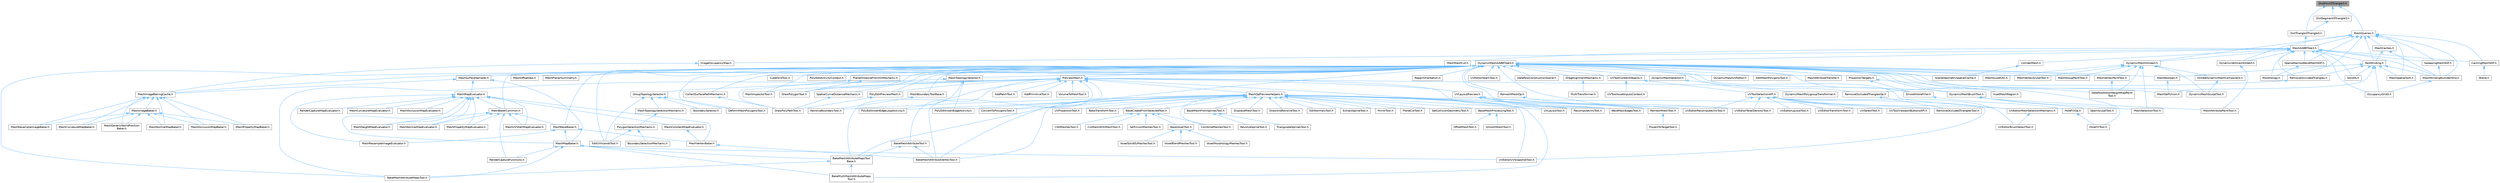 digraph "DistPoint3Triangle3.h"
{
 // INTERACTIVE_SVG=YES
 // LATEX_PDF_SIZE
  bgcolor="transparent";
  edge [fontname=Helvetica,fontsize=10,labelfontname=Helvetica,labelfontsize=10];
  node [fontname=Helvetica,fontsize=10,shape=box,height=0.2,width=0.4];
  Node1 [id="Node000001",label="DistPoint3Triangle3.h",height=0.2,width=0.4,color="gray40", fillcolor="grey60", style="filled", fontcolor="black",tooltip=" "];
  Node1 -> Node2 [id="edge1_Node000001_Node000002",dir="back",color="steelblue1",style="solid",tooltip=" "];
  Node2 [id="Node000002",label="DistSegment3Triangle3.h",height=0.2,width=0.4,color="grey40", fillcolor="white", style="filled",URL="$d0/d42/DistSegment3Triangle3_8h.html",tooltip=" "];
  Node2 -> Node3 [id="edge2_Node000002_Node000003",dir="back",color="steelblue1",style="solid",tooltip=" "];
  Node3 [id="Node000003",label="DistTriangle3Triangle3.h",height=0.2,width=0.4,color="grey40", fillcolor="white", style="filled",URL="$d3/d05/DistTriangle3Triangle3_8h.html",tooltip=" "];
  Node3 -> Node4 [id="edge3_Node000003_Node000004",dir="back",color="steelblue1",style="solid",tooltip=" "];
  Node4 [id="Node000004",label="MeshAABBTree3.h",height=0.2,width=0.4,color="grey40", fillcolor="white", style="filled",URL="$d8/d90/MeshAABBTree3_8h.html",tooltip=" "];
  Node4 -> Node5 [id="edge4_Node000004_Node000005",dir="back",color="steelblue1",style="solid",tooltip=" "];
  Node5 [id="Node000005",label="CachingMeshSDF.h",height=0.2,width=0.4,color="grey40", fillcolor="white", style="filled",URL="$d3/de9/CachingMeshSDF_8h.html",tooltip=" "];
  Node5 -> Node6 [id="edge5_Node000005_Node000006",dir="back",color="steelblue1",style="solid",tooltip=" "];
  Node6 [id="Node000006",label="Blend.h",height=0.2,width=0.4,color="grey40", fillcolor="white", style="filled",URL="$d4/d80/Blend_8h.html",tooltip=" "];
  Node4 -> Node7 [id="edge6_Node000004_Node000007",dir="back",color="steelblue1",style="solid",tooltip=" "];
  Node7 [id="Node000007",label="ColliderMesh.h",height=0.2,width=0.4,color="grey40", fillcolor="white", style="filled",URL="$d8/d3c/ColliderMesh_8h.html",tooltip=" "];
  Node7 -> Node8 [id="edge7_Node000007_Node000008",dir="back",color="steelblue1",style="solid",tooltip=" "];
  Node8 [id="Node000008",label="SceneGeometrySpatialCache.h",height=0.2,width=0.4,color="grey40", fillcolor="white", style="filled",URL="$d6/d6f/SceneGeometrySpatialCache_8h.html",tooltip=" "];
  Node4 -> Node9 [id="edge8_Node000004_Node000009",dir="back",color="steelblue1",style="solid",tooltip=" "];
  Node9 [id="Node000009",label="DynamicMeshAABBTree3.h",height=0.2,width=0.4,color="grey40", fillcolor="white", style="filled",URL="$d5/d0d/DynamicMeshAABBTree3_8h.html",tooltip=" "];
  Node9 -> Node10 [id="edge9_Node000009_Node000010",dir="back",color="steelblue1",style="solid",tooltip=" "];
  Node10 [id="Node000010",label="BakeMeshAttributeMapsTool.h",height=0.2,width=0.4,color="grey40", fillcolor="white", style="filled",URL="$d8/d14/BakeMeshAttributeMapsTool_8h.html",tooltip=" "];
  Node9 -> Node11 [id="edge10_Node000009_Node000011",dir="back",color="steelblue1",style="solid",tooltip=" "];
  Node11 [id="Node000011",label="BakeMeshAttributeVertexTool.h",height=0.2,width=0.4,color="grey40", fillcolor="white", style="filled",URL="$d6/d76/BakeMeshAttributeVertexTool_8h.html",tooltip=" "];
  Node9 -> Node12 [id="edge11_Node000009_Node000012",dir="back",color="steelblue1",style="solid",tooltip=" "];
  Node12 [id="Node000012",label="CollectSurfacePathMechanic.h",height=0.2,width=0.4,color="grey40", fillcolor="white", style="filled",URL="$d5/dd0/CollectSurfacePathMechanic_8h.html",tooltip=" "];
  Node12 -> Node13 [id="edge12_Node000012_Node000013",dir="back",color="steelblue1",style="solid",tooltip=" "];
  Node13 [id="Node000013",label="DrawPolyPathTool.h",height=0.2,width=0.4,color="grey40", fillcolor="white", style="filled",URL="$dc/d3e/DrawPolyPathTool_8h.html",tooltip=" "];
  Node9 -> Node14 [id="edge13_Node000009_Node000014",dir="back",color="steelblue1",style="solid",tooltip=" "];
  Node14 [id="Node000014",label="CubeGridTool.h",height=0.2,width=0.4,color="grey40", fillcolor="white", style="filled",URL="$d3/d38/CubeGridTool_8h.html",tooltip=" "];
  Node9 -> Node15 [id="edge14_Node000009_Node000015",dir="back",color="steelblue1",style="solid",tooltip=" "];
  Node15 [id="Node000015",label="DataflowConstructionScene.h",height=0.2,width=0.4,color="grey40", fillcolor="white", style="filled",URL="$d7/d24/DataflowConstructionScene_8h.html",tooltip=" "];
  Node9 -> Node16 [id="edge15_Node000009_Node000016",dir="back",color="steelblue1",style="solid",tooltip=" "];
  Node16 [id="Node000016",label="DataflowEditorWeightMapPaint\lTool.h",height=0.2,width=0.4,color="grey40", fillcolor="white", style="filled",URL="$db/d46/DataflowEditorWeightMapPaintTool_8h.html",tooltip=" "];
  Node9 -> Node17 [id="edge16_Node000009_Node000017",dir="back",color="steelblue1",style="solid",tooltip=" "];
  Node17 [id="Node000017",label="DeformMeshPolygonsTool.h",height=0.2,width=0.4,color="grey40", fillcolor="white", style="filled",URL="$db/d72/DeformMeshPolygonsTool_8h.html",tooltip=" "];
  Node9 -> Node18 [id="edge17_Node000009_Node000018",dir="back",color="steelblue1",style="solid",tooltip=" "];
  Node18 [id="Node000018",label="DragAlignmentMechanic.h",height=0.2,width=0.4,color="grey40", fillcolor="white", style="filled",URL="$d1/d74/DragAlignmentMechanic_8h.html",tooltip=" "];
  Node18 -> Node19 [id="edge18_Node000018_Node000019",dir="back",color="steelblue1",style="solid",tooltip=" "];
  Node19 [id="Node000019",label="MultiTransformer.h",height=0.2,width=0.4,color="grey40", fillcolor="white", style="filled",URL="$d1/d6f/MultiTransformer_8h.html",tooltip=" "];
  Node9 -> Node20 [id="edge19_Node000009_Node000020",dir="back",color="steelblue1",style="solid",tooltip=" "];
  Node20 [id="Node000020",label="DrawPolygonTool.h",height=0.2,width=0.4,color="grey40", fillcolor="white", style="filled",URL="$d0/d15/DrawPolygonTool_8h.html",tooltip=" "];
  Node9 -> Node21 [id="edge20_Node000009_Node000021",dir="back",color="steelblue1",style="solid",tooltip=" "];
  Node21 [id="Node000021",label="DynamicMeshBrushTool.h",height=0.2,width=0.4,color="grey40", fillcolor="white", style="filled",URL="$da/d04/DynamicMeshBrushTool_8h.html",tooltip=" "];
  Node21 -> Node22 [id="edge21_Node000021_Node000022",dir="back",color="steelblue1",style="solid",tooltip=" "];
  Node22 [id="Node000022",label="MeshAttributePaintTool.h",height=0.2,width=0.4,color="grey40", fillcolor="white", style="filled",URL="$d3/d29/MeshAttributePaintTool_8h.html",tooltip=" "];
  Node21 -> Node23 [id="edge22_Node000021_Node000023",dir="back",color="steelblue1",style="solid",tooltip=" "];
  Node23 [id="Node000023",label="MeshSelectionTool.h",height=0.2,width=0.4,color="grey40", fillcolor="white", style="filled",URL="$d8/d80/MeshSelectionTool_8h.html",tooltip=" "];
  Node21 -> Node24 [id="edge23_Node000021_Node000024",dir="back",color="steelblue1",style="solid",tooltip=" "];
  Node24 [id="Node000024",label="SeamSculptTool.h",height=0.2,width=0.4,color="grey40", fillcolor="white", style="filled",URL="$d1/d31/SeamSculptTool_8h.html",tooltip=" "];
  Node9 -> Node25 [id="edge24_Node000009_Node000025",dir="back",color="steelblue1",style="solid",tooltip=" "];
  Node25 [id="Node000025",label="DynamicMeshSculptTool.h",height=0.2,width=0.4,color="grey40", fillcolor="white", style="filled",URL="$d6/d16/DynamicMeshSculptTool_8h.html",tooltip=" "];
  Node9 -> Node26 [id="edge25_Node000009_Node000026",dir="back",color="steelblue1",style="solid",tooltip=" "];
  Node26 [id="Node000026",label="DynamicMeshSelector.h",height=0.2,width=0.4,color="grey40", fillcolor="white", style="filled",URL="$dc/d01/DynamicMeshSelector_8h.html",tooltip=" "];
  Node26 -> Node27 [id="edge26_Node000026_Node000027",dir="back",color="steelblue1",style="solid",tooltip=" "];
  Node27 [id="Node000027",label="DynamicMeshPolygroupTransformer.h",height=0.2,width=0.4,color="grey40", fillcolor="white", style="filled",URL="$dc/db2/DynamicMeshPolygroupTransformer_8h.html",tooltip=" "];
  Node9 -> Node28 [id="edge27_Node000009_Node000028",dir="back",color="steelblue1",style="solid",tooltip=" "];
  Node28 [id="Node000028",label="DynamicMeshUVEditor.h",height=0.2,width=0.4,color="grey40", fillcolor="white", style="filled",URL="$d9/d1e/DynamicMeshUVEditor_8h.html",tooltip=" "];
  Node9 -> Node29 [id="edge28_Node000009_Node000029",dir="back",color="steelblue1",style="solid",tooltip=" "];
  Node29 [id="Node000029",label="EditMeshPolygonsTool.h",height=0.2,width=0.4,color="grey40", fillcolor="white", style="filled",URL="$d5/d72/EditMeshPolygonsTool_8h.html",tooltip=" "];
  Node9 -> Node30 [id="edge29_Node000009_Node000030",dir="back",color="steelblue1",style="solid",tooltip=" "];
  Node30 [id="Node000030",label="EditUVIslandsTool.h",height=0.2,width=0.4,color="grey40", fillcolor="white", style="filled",URL="$d0/de4/EditUVIslandsTool_8h.html",tooltip=" "];
  Node9 -> Node31 [id="edge30_Node000009_Node000031",dir="back",color="steelblue1",style="solid",tooltip=" "];
  Node31 [id="Node000031",label="HoleFillTool.h",height=0.2,width=0.4,color="grey40", fillcolor="white", style="filled",URL="$da/d02/HoleFillTool_8h.html",tooltip=" "];
  Node9 -> Node32 [id="edge31_Node000009_Node000032",dir="back",color="steelblue1",style="solid",tooltip=" "];
  Node32 [id="Node000032",label="MeshAttributeTransfer.h",height=0.2,width=0.4,color="grey40", fillcolor="white", style="filled",URL="$dc/d1c/MeshAttributeTransfer_8h.html",tooltip=" "];
  Node9 -> Node33 [id="edge32_Node000009_Node000033",dir="back",color="steelblue1",style="solid",tooltip=" "];
  Node33 [id="Node000033",label="MeshBakerCommon.h",height=0.2,width=0.4,color="grey40", fillcolor="white", style="filled",URL="$d9/d92/MeshBakerCommon_8h.html",tooltip=" "];
  Node33 -> Node34 [id="edge33_Node000033_Node000034",dir="back",color="steelblue1",style="solid",tooltip=" "];
  Node34 [id="Node000034",label="MeshBaseBaker.h",height=0.2,width=0.4,color="grey40", fillcolor="white", style="filled",URL="$d7/ddc/MeshBaseBaker_8h.html",tooltip=" "];
  Node34 -> Node35 [id="edge34_Node000034_Node000035",dir="back",color="steelblue1",style="solid",tooltip=" "];
  Node35 [id="Node000035",label="MeshMapBaker.h",height=0.2,width=0.4,color="grey40", fillcolor="white", style="filled",URL="$d5/d05/MeshMapBaker_8h.html",tooltip=" "];
  Node35 -> Node10 [id="edge35_Node000035_Node000010",dir="back",color="steelblue1",style="solid",tooltip=" "];
  Node35 -> Node36 [id="edge36_Node000035_Node000036",dir="back",color="steelblue1",style="solid",tooltip=" "];
  Node36 [id="Node000036",label="BakeMeshAttributeMapsTool\lBase.h",height=0.2,width=0.4,color="grey40", fillcolor="white", style="filled",URL="$dc/d68/BakeMeshAttributeMapsToolBase_8h.html",tooltip=" "];
  Node36 -> Node10 [id="edge37_Node000036_Node000010",dir="back",color="steelblue1",style="solid",tooltip=" "];
  Node36 -> Node37 [id="edge38_Node000036_Node000037",dir="back",color="steelblue1",style="solid",tooltip=" "];
  Node37 [id="Node000037",label="BakeMultiMeshAttributeMaps\lTool.h",height=0.2,width=0.4,color="grey40", fillcolor="white", style="filled",URL="$d7/d65/BakeMultiMeshAttributeMapsTool_8h.html",tooltip=" "];
  Node35 -> Node37 [id="edge39_Node000035_Node000037",dir="back",color="steelblue1",style="solid",tooltip=" "];
  Node35 -> Node38 [id="edge40_Node000035_Node000038",dir="back",color="steelblue1",style="solid",tooltip=" "];
  Node38 [id="Node000038",label="RenderCaptureFunctions.h",height=0.2,width=0.4,color="grey40", fillcolor="white", style="filled",URL="$d3/dc6/RenderCaptureFunctions_8h.html",tooltip=" "];
  Node35 -> Node39 [id="edge41_Node000035_Node000039",dir="back",color="steelblue1",style="solid",tooltip=" "];
  Node39 [id="Node000039",label="UVEditorUVSnapshotTool.h",height=0.2,width=0.4,color="grey40", fillcolor="white", style="filled",URL="$d4/dd6/UVEditorUVSnapshotTool_8h.html",tooltip=" "];
  Node34 -> Node40 [id="edge42_Node000034_Node000040",dir="back",color="steelblue1",style="solid",tooltip=" "];
  Node40 [id="Node000040",label="MeshResampleImageEvaluator.h",height=0.2,width=0.4,color="grey40", fillcolor="white", style="filled",URL="$df/de3/MeshResampleImageEvaluator_8h.html",tooltip=" "];
  Node34 -> Node41 [id="edge43_Node000034_Node000041",dir="back",color="steelblue1",style="solid",tooltip=" "];
  Node41 [id="Node000041",label="MeshVertexBaker.h",height=0.2,width=0.4,color="grey40", fillcolor="white", style="filled",URL="$df/d96/MeshVertexBaker_8h.html",tooltip=" "];
  Node41 -> Node11 [id="edge44_Node000041_Node000011",dir="back",color="steelblue1",style="solid",tooltip=" "];
  Node33 -> Node42 [id="edge45_Node000033_Node000042",dir="back",color="steelblue1",style="solid",tooltip=" "];
  Node42 [id="Node000042",label="MeshHeightMapEvaluator.h",height=0.2,width=0.4,color="grey40", fillcolor="white", style="filled",URL="$df/d45/MeshHeightMapEvaluator_8h.html",tooltip=" "];
  Node33 -> Node43 [id="edge46_Node000033_Node000043",dir="back",color="steelblue1",style="solid",tooltip=" "];
  Node43 [id="Node000043",label="MeshNormalMapEvaluator.h",height=0.2,width=0.4,color="grey40", fillcolor="white", style="filled",URL="$da/d03/MeshNormalMapEvaluator_8h.html",tooltip=" "];
  Node33 -> Node44 [id="edge47_Node000033_Node000044",dir="back",color="steelblue1",style="solid",tooltip=" "];
  Node44 [id="Node000044",label="MeshPropertyMapEvaluator.h",height=0.2,width=0.4,color="grey40", fillcolor="white", style="filled",URL="$d5/d6f/MeshPropertyMapEvaluator_8h.html",tooltip=" "];
  Node33 -> Node45 [id="edge48_Node000033_Node000045",dir="back",color="steelblue1",style="solid",tooltip=" "];
  Node45 [id="Node000045",label="MeshUVShellMapEvaluator.h",height=0.2,width=0.4,color="grey40", fillcolor="white", style="filled",URL="$da/d27/MeshUVShellMapEvaluator_8h.html",tooltip=" "];
  Node33 -> Node38 [id="edge49_Node000033_Node000038",dir="back",color="steelblue1",style="solid",tooltip=" "];
  Node9 -> Node34 [id="edge50_Node000009_Node000034",dir="back",color="steelblue1",style="solid",tooltip=" "];
  Node9 -> Node46 [id="edge51_Node000009_Node000046",dir="back",color="steelblue1",style="solid",tooltip=" "];
  Node46 [id="Node000046",label="MeshBoolean.h",height=0.2,width=0.4,color="grey40", fillcolor="white", style="filled",URL="$dc/d24/MeshBoolean_8h.html",tooltip=" "];
  Node46 -> Node47 [id="edge52_Node000046_Node000047",dir="back",color="steelblue1",style="solid",tooltip=" "];
  Node47 [id="Node000047",label="MeshSelfUnion.h",height=0.2,width=0.4,color="grey40", fillcolor="white", style="filled",URL="$d0/d5f/MeshSelfUnion_8h.html",tooltip=" "];
  Node9 -> Node48 [id="edge53_Node000009_Node000048",dir="back",color="steelblue1",style="solid",tooltip=" "];
  Node48 [id="Node000048",label="MeshBoundaryToolBase.h",height=0.2,width=0.4,color="grey40", fillcolor="white", style="filled",URL="$dd/da3/MeshBoundaryToolBase_8h.html",tooltip=" "];
  Node48 -> Node49 [id="edge54_Node000048_Node000049",dir="back",color="steelblue1",style="solid",tooltip=" "];
  Node49 [id="Node000049",label="RevolveBoundaryTool.h",height=0.2,width=0.4,color="grey40", fillcolor="white", style="filled",URL="$da/dce/RevolveBoundaryTool_8h.html",tooltip=" "];
  Node9 -> Node50 [id="edge55_Node000009_Node000050",dir="back",color="steelblue1",style="solid",tooltip=" "];
  Node50 [id="Node000050",label="MeshGroupPaintTool.h",height=0.2,width=0.4,color="grey40", fillcolor="white", style="filled",URL="$dd/d04/MeshGroupPaintTool_8h.html",tooltip=" "];
  Node9 -> Node51 [id="edge56_Node000009_Node000051",dir="back",color="steelblue1",style="solid",tooltip=" "];
  Node51 [id="Node000051",label="MeshImageBakingCache.h",height=0.2,width=0.4,color="grey40", fillcolor="white", style="filled",URL="$dd/d09/MeshImageBakingCache_8h.html",tooltip=" "];
  Node51 -> Node52 [id="edge57_Node000051_Node000052",dir="back",color="steelblue1",style="solid",tooltip=" "];
  Node52 [id="Node000052",label="MeshCurvatureMapBaker.h",height=0.2,width=0.4,color="grey40", fillcolor="white", style="filled",URL="$d8/ddd/MeshCurvatureMapBaker_8h.html",tooltip=" "];
  Node51 -> Node53 [id="edge58_Node000051_Node000053",dir="back",color="steelblue1",style="solid",tooltip=" "];
  Node53 [id="Node000053",label="MeshGenericWorldPosition\lBaker.h",height=0.2,width=0.4,color="grey40", fillcolor="white", style="filled",URL="$df/d9a/MeshGenericWorldPositionBaker_8h.html",tooltip=" "];
  Node51 -> Node54 [id="edge59_Node000051_Node000054",dir="back",color="steelblue1",style="solid",tooltip=" "];
  Node54 [id="Node000054",label="MeshImageBaker.h",height=0.2,width=0.4,color="grey40", fillcolor="white", style="filled",URL="$df/d35/MeshImageBaker_8h.html",tooltip=" "];
  Node54 -> Node52 [id="edge60_Node000054_Node000052",dir="back",color="steelblue1",style="solid",tooltip=" "];
  Node54 -> Node53 [id="edge61_Node000054_Node000053",dir="back",color="steelblue1",style="solid",tooltip=" "];
  Node54 -> Node55 [id="edge62_Node000054_Node000055",dir="back",color="steelblue1",style="solid",tooltip=" "];
  Node55 [id="Node000055",label="MeshNormalMapBaker.h",height=0.2,width=0.4,color="grey40", fillcolor="white", style="filled",URL="$d5/dff/MeshNormalMapBaker_8h.html",tooltip=" "];
  Node54 -> Node56 [id="edge63_Node000054_Node000056",dir="back",color="steelblue1",style="solid",tooltip=" "];
  Node56 [id="Node000056",label="MeshOcclusionMapBaker.h",height=0.2,width=0.4,color="grey40", fillcolor="white", style="filled",URL="$dd/d77/MeshOcclusionMapBaker_8h.html",tooltip=" "];
  Node54 -> Node57 [id="edge64_Node000054_Node000057",dir="back",color="steelblue1",style="solid",tooltip=" "];
  Node57 [id="Node000057",label="MeshPropertyMapBaker.h",height=0.2,width=0.4,color="grey40", fillcolor="white", style="filled",URL="$d1/dcf/MeshPropertyMapBaker_8h.html",tooltip=" "];
  Node54 -> Node58 [id="edge65_Node000054_Node000058",dir="back",color="steelblue1",style="solid",tooltip=" "];
  Node58 [id="Node000058",label="MeshResampleImageBaker.h",height=0.2,width=0.4,color="grey40", fillcolor="white", style="filled",URL="$d4/d00/MeshResampleImageBaker_8h.html",tooltip=" "];
  Node51 -> Node55 [id="edge66_Node000051_Node000055",dir="back",color="steelblue1",style="solid",tooltip=" "];
  Node51 -> Node56 [id="edge67_Node000051_Node000056",dir="back",color="steelblue1",style="solid",tooltip=" "];
  Node51 -> Node57 [id="edge68_Node000051_Node000057",dir="back",color="steelblue1",style="solid",tooltip=" "];
  Node51 -> Node58 [id="edge69_Node000051_Node000058",dir="back",color="steelblue1",style="solid",tooltip=" "];
  Node9 -> Node59 [id="edge70_Node000009_Node000059",dir="back",color="steelblue1",style="solid",tooltip=" "];
  Node59 [id="Node000059",label="MeshInspectorTool.h",height=0.2,width=0.4,color="grey40", fillcolor="white", style="filled",URL="$de/da1/MeshInspectorTool_8h.html",tooltip=" "];
  Node9 -> Node60 [id="edge71_Node000009_Node000060",dir="back",color="steelblue1",style="solid",tooltip=" "];
  Node60 [id="Node000060",label="MeshOffsetOps.h",height=0.2,width=0.4,color="grey40", fillcolor="white", style="filled",URL="$da/d6c/MeshOffsetOps_8h.html",tooltip=" "];
  Node9 -> Node61 [id="edge72_Node000009_Node000061",dir="back",color="steelblue1",style="solid",tooltip=" "];
  Node61 [id="Node000061",label="MeshPlanarSymmetry.h",height=0.2,width=0.4,color="grey40", fillcolor="white", style="filled",URL="$d7/d1d/MeshPlanarSymmetry_8h.html",tooltip=" "];
  Node9 -> Node62 [id="edge73_Node000009_Node000062",dir="back",color="steelblue1",style="solid",tooltip=" "];
  Node62 [id="Node000062",label="MeshSculptUtil.h",height=0.2,width=0.4,color="grey40", fillcolor="white", style="filled",URL="$dc/de1/MeshSculptUtil_8h.html",tooltip=" "];
  Node9 -> Node47 [id="edge74_Node000009_Node000047",dir="back",color="steelblue1",style="solid",tooltip=" "];
  Node9 -> Node63 [id="edge75_Node000009_Node000063",dir="back",color="steelblue1",style="solid",tooltip=" "];
  Node63 [id="Node000063",label="MeshSurfaceSampler.h",height=0.2,width=0.4,color="grey40", fillcolor="white", style="filled",URL="$de/d0c/MeshSurfaceSampler_8h.html",tooltip=" "];
  Node63 -> Node51 [id="edge76_Node000063_Node000051",dir="back",color="steelblue1",style="solid",tooltip=" "];
  Node63 -> Node35 [id="edge77_Node000063_Node000035",dir="back",color="steelblue1",style="solid",tooltip=" "];
  Node63 -> Node64 [id="edge78_Node000063_Node000064",dir="back",color="steelblue1",style="solid",tooltip=" "];
  Node64 [id="Node000064",label="MeshMapEvaluator.h",height=0.2,width=0.4,color="grey40", fillcolor="white", style="filled",URL="$d1/d1f/MeshMapEvaluator_8h.html",tooltip=" "];
  Node64 -> Node33 [id="edge79_Node000064_Node000033",dir="back",color="steelblue1",style="solid",tooltip=" "];
  Node64 -> Node65 [id="edge80_Node000064_Node000065",dir="back",color="steelblue1",style="solid",tooltip=" "];
  Node65 [id="Node000065",label="MeshConstantMapEvaluator.h",height=0.2,width=0.4,color="grey40", fillcolor="white", style="filled",URL="$dd/dfb/MeshConstantMapEvaluator_8h.html",tooltip=" "];
  Node65 -> Node41 [id="edge81_Node000065_Node000041",dir="back",color="steelblue1",style="solid",tooltip=" "];
  Node64 -> Node66 [id="edge82_Node000064_Node000066",dir="back",color="steelblue1",style="solid",tooltip=" "];
  Node66 [id="Node000066",label="MeshCurvatureMapEvaluator.h",height=0.2,width=0.4,color="grey40", fillcolor="white", style="filled",URL="$d6/dc0/MeshCurvatureMapEvaluator_8h.html",tooltip=" "];
  Node64 -> Node42 [id="edge83_Node000064_Node000042",dir="back",color="steelblue1",style="solid",tooltip=" "];
  Node64 -> Node35 [id="edge84_Node000064_Node000035",dir="back",color="steelblue1",style="solid",tooltip=" "];
  Node64 -> Node43 [id="edge85_Node000064_Node000043",dir="back",color="steelblue1",style="solid",tooltip=" "];
  Node64 -> Node67 [id="edge86_Node000064_Node000067",dir="back",color="steelblue1",style="solid",tooltip=" "];
  Node67 [id="Node000067",label="MeshOcclusionMapEvaluator.h",height=0.2,width=0.4,color="grey40", fillcolor="white", style="filled",URL="$d5/dc2/MeshOcclusionMapEvaluator_8h.html",tooltip=" "];
  Node64 -> Node44 [id="edge87_Node000064_Node000044",dir="back",color="steelblue1",style="solid",tooltip=" "];
  Node64 -> Node40 [id="edge88_Node000064_Node000040",dir="back",color="steelblue1",style="solid",tooltip=" "];
  Node64 -> Node45 [id="edge89_Node000064_Node000045",dir="back",color="steelblue1",style="solid",tooltip=" "];
  Node64 -> Node41 [id="edge90_Node000064_Node000041",dir="back",color="steelblue1",style="solid",tooltip=" "];
  Node64 -> Node68 [id="edge91_Node000064_Node000068",dir="back",color="steelblue1",style="solid",tooltip=" "];
  Node68 [id="Node000068",label="RenderCaptureMapEvaluator.h",height=0.2,width=0.4,color="grey40", fillcolor="white", style="filled",URL="$d0/d5c/RenderCaptureMapEvaluator_8h.html",tooltip=" "];
  Node9 -> Node69 [id="edge92_Node000009_Node000069",dir="back",color="steelblue1",style="solid",tooltip=" "];
  Node69 [id="Node000069",label="MeshTopologySelector.h",height=0.2,width=0.4,color="grey40", fillcolor="white", style="filled",URL="$d1/db0/MeshTopologySelector_8h.html",tooltip=" "];
  Node69 -> Node70 [id="edge93_Node000069_Node000070",dir="back",color="steelblue1",style="solid",tooltip=" "];
  Node70 [id="Node000070",label="GroupTopologySelector.h",height=0.2,width=0.4,color="grey40", fillcolor="white", style="filled",URL="$dc/dfe/GroupTopologySelector_8h.html",tooltip=" "];
  Node70 -> Node71 [id="edge94_Node000070_Node000071",dir="back",color="steelblue1",style="solid",tooltip=" "];
  Node71 [id="Node000071",label="BoundarySelector.h",height=0.2,width=0.4,color="grey40", fillcolor="white", style="filled",URL="$db/dc2/BoundarySelector_8h.html",tooltip=" "];
  Node70 -> Node17 [id="edge95_Node000070_Node000017",dir="back",color="steelblue1",style="solid",tooltip=" "];
  Node70 -> Node30 [id="edge96_Node000070_Node000030",dir="back",color="steelblue1",style="solid",tooltip=" "];
  Node70 -> Node72 [id="edge97_Node000070_Node000072",dir="back",color="steelblue1",style="solid",tooltip=" "];
  Node72 [id="Node000072",label="MeshTopologySelectionMechanic.h",height=0.2,width=0.4,color="grey40", fillcolor="white", style="filled",URL="$d5/d15/MeshTopologySelectionMechanic_8h.html",tooltip=" "];
  Node72 -> Node73 [id="edge98_Node000072_Node000073",dir="back",color="steelblue1",style="solid",tooltip=" "];
  Node73 [id="Node000073",label="PolygonSelectionMechanic.h",height=0.2,width=0.4,color="grey40", fillcolor="white", style="filled",URL="$da/dff/PolygonSelectionMechanic_8h.html",tooltip=" "];
  Node73 -> Node74 [id="edge99_Node000073_Node000074",dir="back",color="steelblue1",style="solid",tooltip=" "];
  Node74 [id="Node000074",label="BoundarySelectionMechanic.h",height=0.2,width=0.4,color="grey40", fillcolor="white", style="filled",URL="$d8/dd6/BoundarySelectionMechanic_8h.html",tooltip=" "];
  Node73 -> Node30 [id="edge100_Node000073_Node000030",dir="back",color="steelblue1",style="solid",tooltip=" "];
  Node69 -> Node75 [id="edge101_Node000069_Node000075",dir="back",color="steelblue1",style="solid",tooltip=" "];
  Node75 [id="Node000075",label="PolyEditInsertEdgeActivity.h",height=0.2,width=0.4,color="grey40", fillcolor="white", style="filled",URL="$d1/d26/PolyEditInsertEdgeActivity_8h.html",tooltip=" "];
  Node69 -> Node76 [id="edge102_Node000069_Node000076",dir="back",color="steelblue1",style="solid",tooltip=" "];
  Node76 [id="Node000076",label="PolyEditInsertEdgeLoopActivity.h",height=0.2,width=0.4,color="grey40", fillcolor="white", style="filled",URL="$d5/d37/PolyEditInsertEdgeLoopActivity_8h.html",tooltip=" "];
  Node9 -> Node77 [id="edge103_Node000009_Node000077",dir="back",color="steelblue1",style="solid",tooltip=" "];
  Node77 [id="Node000077",label="MeshVertexPaintTool.h",height=0.2,width=0.4,color="grey40", fillcolor="white", style="filled",URL="$db/d74/MeshVertexPaintTool_8h.html",tooltip=" "];
  Node77 -> Node16 [id="edge104_Node000077_Node000016",dir="back",color="steelblue1",style="solid",tooltip=" "];
  Node9 -> Node78 [id="edge105_Node000009_Node000078",dir="back",color="steelblue1",style="solid",tooltip=" "];
  Node78 [id="Node000078",label="MeshVertexSculptTool.h",height=0.2,width=0.4,color="grey40", fillcolor="white", style="filled",URL="$dc/da6/MeshVertexSculptTool_8h.html",tooltip=" "];
  Node9 -> Node79 [id="edge106_Node000009_Node000079",dir="back",color="steelblue1",style="solid",tooltip=" "];
  Node79 [id="Node000079",label="PlaneDistanceFromHitMechanic.h",height=0.2,width=0.4,color="grey40", fillcolor="white", style="filled",URL="$dc/dea/PlaneDistanceFromHitMechanic_8h.html",tooltip=" "];
  Node79 -> Node13 [id="edge107_Node000079_Node000013",dir="back",color="steelblue1",style="solid",tooltip=" "];
  Node79 -> Node20 [id="edge108_Node000079_Node000020",dir="back",color="steelblue1",style="solid",tooltip=" "];
  Node9 -> Node80 [id="edge109_Node000009_Node000080",dir="back",color="steelblue1",style="solid",tooltip=" "];
  Node80 [id="Node000080",label="PolyEditActivityContext.h",height=0.2,width=0.4,color="grey40", fillcolor="white", style="filled",URL="$d8/d66/PolyEditActivityContext_8h.html",tooltip=" "];
  Node9 -> Node81 [id="edge110_Node000009_Node000081",dir="back",color="steelblue1",style="solid",tooltip=" "];
  Node81 [id="Node000081",label="PolyEditPreviewMesh.h",height=0.2,width=0.4,color="grey40", fillcolor="white", style="filled",URL="$d2/de8/PolyEditPreviewMesh_8h.html",tooltip=" "];
  Node81 -> Node13 [id="edge111_Node000081_Node000013",dir="back",color="steelblue1",style="solid",tooltip=" "];
  Node9 -> Node82 [id="edge112_Node000009_Node000082",dir="back",color="steelblue1",style="solid",tooltip=" "];
  Node82 [id="Node000082",label="PreviewMesh.h",height=0.2,width=0.4,color="grey40", fillcolor="white", style="filled",URL="$d6/d30/PreviewMesh_8h.html",tooltip=" "];
  Node82 -> Node83 [id="edge113_Node000082_Node000083",dir="back",color="steelblue1",style="solid",tooltip=" "];
  Node83 [id="Node000083",label="AddPatchTool.h",height=0.2,width=0.4,color="grey40", fillcolor="white", style="filled",URL="$d5/deb/AddPatchTool_8h.html",tooltip=" "];
  Node82 -> Node84 [id="edge114_Node000082_Node000084",dir="back",color="steelblue1",style="solid",tooltip=" "];
  Node84 [id="Node000084",label="AddPrimitiveTool.h",height=0.2,width=0.4,color="grey40", fillcolor="white", style="filled",URL="$d5/dbf/AddPrimitiveTool_8h.html",tooltip=" "];
  Node82 -> Node10 [id="edge115_Node000082_Node000010",dir="back",color="steelblue1",style="solid",tooltip=" "];
  Node82 -> Node36 [id="edge116_Node000082_Node000036",dir="back",color="steelblue1",style="solid",tooltip=" "];
  Node82 -> Node85 [id="edge117_Node000082_Node000085",dir="back",color="steelblue1",style="solid",tooltip=" "];
  Node85 [id="Node000085",label="BakeMeshAttributeTool.h",height=0.2,width=0.4,color="grey40", fillcolor="white", style="filled",URL="$d0/d82/BakeMeshAttributeTool_8h.html",tooltip=" "];
  Node85 -> Node36 [id="edge118_Node000085_Node000036",dir="back",color="steelblue1",style="solid",tooltip=" "];
  Node85 -> Node11 [id="edge119_Node000085_Node000011",dir="back",color="steelblue1",style="solid",tooltip=" "];
  Node82 -> Node11 [id="edge120_Node000082_Node000011",dir="back",color="steelblue1",style="solid",tooltip=" "];
  Node82 -> Node37 [id="edge121_Node000082_Node000037",dir="back",color="steelblue1",style="solid",tooltip=" "];
  Node82 -> Node86 [id="edge122_Node000082_Node000086",dir="back",color="steelblue1",style="solid",tooltip=" "];
  Node86 [id="Node000086",label="ConvertToPolygonsTool.h",height=0.2,width=0.4,color="grey40", fillcolor="white", style="filled",URL="$d7/d5a/ConvertToPolygonsTool_8h.html",tooltip=" "];
  Node82 -> Node20 [id="edge123_Node000082_Node000020",dir="back",color="steelblue1",style="solid",tooltip=" "];
  Node82 -> Node21 [id="edge124_Node000082_Node000021",dir="back",color="steelblue1",style="solid",tooltip=" "];
  Node82 -> Node59 [id="edge125_Node000082_Node000059",dir="back",color="steelblue1",style="solid",tooltip=" "];
  Node82 -> Node87 [id="edge126_Node000082_Node000087",dir="back",color="steelblue1",style="solid",tooltip=" "];
  Node87 [id="Node000087",label="MeshOpPreviewHelpers.h",height=0.2,width=0.4,color="grey40", fillcolor="white", style="filled",URL="$de/d33/MeshOpPreviewHelpers_8h.html",tooltip=" "];
  Node87 -> Node36 [id="edge127_Node000087_Node000036",dir="back",color="steelblue1",style="solid",tooltip=" "];
  Node87 -> Node11 [id="edge128_Node000087_Node000011",dir="back",color="steelblue1",style="solid",tooltip=" "];
  Node87 -> Node88 [id="edge129_Node000087_Node000088",dir="back",color="steelblue1",style="solid",tooltip=" "];
  Node88 [id="Node000088",label="BakeTransformTool.h",height=0.2,width=0.4,color="grey40", fillcolor="white", style="filled",URL="$dc/d39/BakeTransformTool_8h.html",tooltip=" "];
  Node87 -> Node89 [id="edge130_Node000087_Node000089",dir="back",color="steelblue1",style="solid",tooltip=" "];
  Node89 [id="Node000089",label="BaseCreateFromSelectedTool.h",height=0.2,width=0.4,color="grey40", fillcolor="white", style="filled",URL="$de/dc7/BaseCreateFromSelectedTool_8h.html",tooltip=" "];
  Node89 -> Node90 [id="edge131_Node000089_Node000090",dir="back",color="steelblue1",style="solid",tooltip=" "];
  Node90 [id="Node000090",label="BaseVoxelTool.h",height=0.2,width=0.4,color="grey40", fillcolor="white", style="filled",URL="$db/d63/BaseVoxelTool_8h.html",tooltip=" "];
  Node90 -> Node91 [id="edge132_Node000090_Node000091",dir="back",color="steelblue1",style="solid",tooltip=" "];
  Node91 [id="Node000091",label="VoxelBlendMeshesTool.h",height=0.2,width=0.4,color="grey40", fillcolor="white", style="filled",URL="$da/d0e/VoxelBlendMeshesTool_8h.html",tooltip=" "];
  Node90 -> Node92 [id="edge133_Node000090_Node000092",dir="back",color="steelblue1",style="solid",tooltip=" "];
  Node92 [id="Node000092",label="VoxelMorphologyMeshesTool.h",height=0.2,width=0.4,color="grey40", fillcolor="white", style="filled",URL="$dc/d30/VoxelMorphologyMeshesTool_8h.html",tooltip=" "];
  Node90 -> Node93 [id="edge134_Node000090_Node000093",dir="back",color="steelblue1",style="solid",tooltip=" "];
  Node93 [id="Node000093",label="VoxelSolidifyMeshesTool.h",height=0.2,width=0.4,color="grey40", fillcolor="white", style="filled",URL="$de/da2/VoxelSolidifyMeshesTool_8h.html",tooltip=" "];
  Node89 -> Node94 [id="edge135_Node000089_Node000094",dir="back",color="steelblue1",style="solid",tooltip=" "];
  Node94 [id="Node000094",label="CSGMeshesTool.h",height=0.2,width=0.4,color="grey40", fillcolor="white", style="filled",URL="$db/dd1/CSGMeshesTool_8h.html",tooltip=" "];
  Node89 -> Node95 [id="edge136_Node000089_Node000095",dir="back",color="steelblue1",style="solid",tooltip=" "];
  Node95 [id="Node000095",label="CombineMeshesTool.h",height=0.2,width=0.4,color="grey40", fillcolor="white", style="filled",URL="$dd/da3/CombineMeshesTool_8h.html",tooltip=" "];
  Node89 -> Node96 [id="edge137_Node000089_Node000096",dir="back",color="steelblue1",style="solid",tooltip=" "];
  Node96 [id="Node000096",label="CutMeshWithMeshTool.h",height=0.2,width=0.4,color="grey40", fillcolor="white", style="filled",URL="$d2/d2c/CutMeshWithMeshTool_8h.html",tooltip=" "];
  Node89 -> Node97 [id="edge138_Node000089_Node000097",dir="back",color="steelblue1",style="solid",tooltip=" "];
  Node97 [id="Node000097",label="SelfUnionMeshesTool.h",height=0.2,width=0.4,color="grey40", fillcolor="white", style="filled",URL="$dc/dad/SelfUnionMeshesTool_8h.html",tooltip=" "];
  Node87 -> Node98 [id="edge139_Node000087_Node000098",dir="back",color="steelblue1",style="solid",tooltip=" "];
  Node98 [id="Node000098",label="BaseMeshFromSplinesTool.h",height=0.2,width=0.4,color="grey40", fillcolor="white", style="filled",URL="$da/d31/BaseMeshFromSplinesTool_8h.html",tooltip=" "];
  Node98 -> Node99 [id="edge140_Node000098_Node000099",dir="back",color="steelblue1",style="solid",tooltip=" "];
  Node99 [id="Node000099",label="RevolveSplineTool.h",height=0.2,width=0.4,color="grey40", fillcolor="white", style="filled",URL="$d3/d36/RevolveSplineTool_8h.html",tooltip=" "];
  Node98 -> Node100 [id="edge141_Node000098_Node000100",dir="back",color="steelblue1",style="solid",tooltip=" "];
  Node100 [id="Node000100",label="TriangulateSplinesTool.h",height=0.2,width=0.4,color="grey40", fillcolor="white", style="filled",URL="$d9/de6/TriangulateSplinesTool_8h.html",tooltip=" "];
  Node87 -> Node101 [id="edge142_Node000087_Node000101",dir="back",color="steelblue1",style="solid",tooltip=" "];
  Node101 [id="Node000101",label="BaseMeshProcessingTool.h",height=0.2,width=0.4,color="grey40", fillcolor="white", style="filled",URL="$d4/d77/BaseMeshProcessingTool_8h.html",tooltip=" "];
  Node101 -> Node102 [id="edge143_Node000101_Node000102",dir="back",color="steelblue1",style="solid",tooltip=" "];
  Node102 [id="Node000102",label="OffsetMeshTool.h",height=0.2,width=0.4,color="grey40", fillcolor="white", style="filled",URL="$da/d01/OffsetMeshTool_8h.html",tooltip=" "];
  Node101 -> Node103 [id="edge144_Node000101_Node000103",dir="back",color="steelblue1",style="solid",tooltip=" "];
  Node103 [id="Node000103",label="SmoothMeshTool.h",height=0.2,width=0.4,color="grey40", fillcolor="white", style="filled",URL="$da/da9/SmoothMeshTool_8h.html",tooltip=" "];
  Node87 -> Node95 [id="edge145_Node000087_Node000095",dir="back",color="steelblue1",style="solid",tooltip=" "];
  Node87 -> Node86 [id="edge146_Node000087_Node000086",dir="back",color="steelblue1",style="solid",tooltip=" "];
  Node87 -> Node104 [id="edge147_Node000087_Node000104",dir="back",color="steelblue1",style="solid",tooltip=" "];
  Node104 [id="Node000104",label="DisplaceMeshTool.h",height=0.2,width=0.4,color="grey40", fillcolor="white", style="filled",URL="$da/d28/DisplaceMeshTool_8h.html",tooltip=" "];
  Node87 -> Node105 [id="edge148_Node000087_Node000105",dir="back",color="steelblue1",style="solid",tooltip=" "];
  Node105 [id="Node000105",label="DrawAndRevolveTool.h",height=0.2,width=0.4,color="grey40", fillcolor="white", style="filled",URL="$d8/d06/DrawAndRevolveTool_8h.html",tooltip=" "];
  Node87 -> Node106 [id="edge149_Node000087_Node000106",dir="back",color="steelblue1",style="solid",tooltip=" "];
  Node106 [id="Node000106",label="EditNormalsTool.h",height=0.2,width=0.4,color="grey40", fillcolor="white", style="filled",URL="$de/d53/EditNormalsTool_8h.html",tooltip=" "];
  Node87 -> Node107 [id="edge150_Node000087_Node000107",dir="back",color="steelblue1",style="solid",tooltip=" "];
  Node107 [id="Node000107",label="ExtractSplineTool.h",height=0.2,width=0.4,color="grey40", fillcolor="white", style="filled",URL="$d3/d4d/ExtractSplineTool_8h.html",tooltip=" "];
  Node87 -> Node108 [id="edge151_Node000087_Node000108",dir="back",color="steelblue1",style="solid",tooltip=" "];
  Node108 [id="Node000108",label="MirrorTool.h",height=0.2,width=0.4,color="grey40", fillcolor="white", style="filled",URL="$d3/dc9/MirrorTool_8h.html",tooltip=" "];
  Node87 -> Node109 [id="edge152_Node000087_Node000109",dir="back",color="steelblue1",style="solid",tooltip=" "];
  Node109 [id="Node000109",label="PlaneCutTool.h",height=0.2,width=0.4,color="grey40", fillcolor="white", style="filled",URL="$dd/def/PlaneCutTool_8h.html",tooltip=" "];
  Node87 -> Node75 [id="edge153_Node000087_Node000075",dir="back",color="steelblue1",style="solid",tooltip=" "];
  Node87 -> Node76 [id="edge154_Node000087_Node000076",dir="back",color="steelblue1",style="solid",tooltip=" "];
  Node87 -> Node110 [id="edge155_Node000087_Node000110",dir="back",color="steelblue1",style="solid",tooltip=" "];
  Node110 [id="Node000110",label="RecomputeUVsTool.h",height=0.2,width=0.4,color="grey40", fillcolor="white", style="filled",URL="$d0/d92/RecomputeUVsTool_8h.html",tooltip=" "];
  Node87 -> Node111 [id="edge156_Node000087_Node000111",dir="back",color="steelblue1",style="solid",tooltip=" "];
  Node111 [id="Node000111",label="RemeshMeshTool.h",height=0.2,width=0.4,color="grey40", fillcolor="white", style="filled",URL="$dc/dd6/RemeshMeshTool_8h.html",tooltip=" "];
  Node111 -> Node112 [id="edge157_Node000111_Node000112",dir="back",color="steelblue1",style="solid",tooltip=" "];
  Node112 [id="Node000112",label="ProjectToTargetTool.h",height=0.2,width=0.4,color="grey40", fillcolor="white", style="filled",URL="$d3/daa/ProjectToTargetTool_8h.html",tooltip=" "];
  Node87 -> Node113 [id="edge158_Node000087_Node000113",dir="back",color="steelblue1",style="solid",tooltip=" "];
  Node113 [id="Node000113",label="RemoveOccludedTrianglesTool.h",height=0.2,width=0.4,color="grey40", fillcolor="white", style="filled",URL="$d9/da1/RemoveOccludedTrianglesTool_8h.html",tooltip=" "];
  Node87 -> Node49 [id="edge159_Node000087_Node000049",dir="back",color="steelblue1",style="solid",tooltip=" "];
  Node87 -> Node114 [id="edge160_Node000087_Node000114",dir="back",color="steelblue1",style="solid",tooltip=" "];
  Node114 [id="Node000114",label="SetCollisionGeometryTool.h",height=0.2,width=0.4,color="grey40", fillcolor="white", style="filled",URL="$d0/de6/SetCollisionGeometryTool_8h.html",tooltip=" "];
  Node87 -> Node39 [id="edge161_Node000087_Node000039",dir="back",color="steelblue1",style="solid",tooltip=" "];
  Node87 -> Node115 [id="edge162_Node000087_Node000115",dir="back",color="steelblue1",style="solid",tooltip=" "];
  Node115 [id="Node000115",label="UVLayoutTool.h",height=0.2,width=0.4,color="grey40", fillcolor="white", style="filled",URL="$d6/d89/UVLayoutTool_8h.html",tooltip=" "];
  Node87 -> Node116 [id="edge163_Node000087_Node000116",dir="back",color="steelblue1",style="solid",tooltip=" "];
  Node116 [id="Node000116",label="UVProjectionTool.h",height=0.2,width=0.4,color="grey40", fillcolor="white", style="filled",URL="$d5/d4f/UVProjectionTool_8h.html",tooltip=" "];
  Node87 -> Node117 [id="edge164_Node000087_Node000117",dir="back",color="steelblue1",style="solid",tooltip=" "];
  Node117 [id="Node000117",label="WeldMeshEdgesTool.h",height=0.2,width=0.4,color="grey40", fillcolor="white", style="filled",URL="$d5/d6e/WeldMeshEdgesTool_8h.html",tooltip=" "];
  Node82 -> Node81 [id="edge165_Node000082_Node000081",dir="back",color="steelblue1",style="solid",tooltip=" "];
  Node82 -> Node118 [id="edge166_Node000082_Node000118",dir="back",color="steelblue1",style="solid",tooltip=" "];
  Node118 [id="Node000118",label="UVLayoutPreview.h",height=0.2,width=0.4,color="grey40", fillcolor="white", style="filled",URL="$dd/d16/UVLayoutPreview_8h.html",tooltip=" "];
  Node118 -> Node110 [id="edge167_Node000118_Node000110",dir="back",color="steelblue1",style="solid",tooltip=" "];
  Node118 -> Node119 [id="edge168_Node000118_Node000119",dir="back",color="steelblue1",style="solid",tooltip=" "];
  Node119 [id="Node000119",label="UVEditorRecomputeUVsTool.h",height=0.2,width=0.4,color="grey40", fillcolor="white", style="filled",URL="$d2/db8/UVEditorRecomputeUVsTool_8h.html",tooltip=" "];
  Node118 -> Node120 [id="edge169_Node000118_Node000120",dir="back",color="steelblue1",style="solid",tooltip=" "];
  Node120 [id="Node000120",label="UVEditorTexelDensityTool.h",height=0.2,width=0.4,color="grey40", fillcolor="white", style="filled",URL="$d0/d8b/UVEditorTexelDensityTool_8h.html",tooltip=" "];
  Node118 -> Node115 [id="edge170_Node000118_Node000115",dir="back",color="steelblue1",style="solid",tooltip=" "];
  Node82 -> Node121 [id="edge171_Node000082_Node000121",dir="back",color="steelblue1",style="solid",tooltip=" "];
  Node121 [id="Node000121",label="VolumeToMeshTool.h",height=0.2,width=0.4,color="grey40", fillcolor="white", style="filled",URL="$de/d64/VolumeToMeshTool_8h.html",tooltip=" "];
  Node82 -> Node117 [id="edge172_Node000082_Node000117",dir="back",color="steelblue1",style="solid",tooltip=" "];
  Node9 -> Node122 [id="edge173_Node000009_Node000122",dir="back",color="steelblue1",style="solid",tooltip=" "];
  Node122 [id="Node000122",label="ProjectionTargets.h",height=0.2,width=0.4,color="grey40", fillcolor="white", style="filled",URL="$d5/de2/ProjectionTargets_8h.html",tooltip=" "];
  Node122 -> Node123 [id="edge174_Node000122_Node000123",dir="back",color="steelblue1",style="solid",tooltip=" "];
  Node123 [id="Node000123",label="InsetMeshRegion.h",height=0.2,width=0.4,color="grey40", fillcolor="white", style="filled",URL="$d2/d25/InsetMeshRegion_8h.html",tooltip=" "];
  Node122 -> Node124 [id="edge175_Node000122_Node000124",dir="back",color="steelblue1",style="solid",tooltip=" "];
  Node124 [id="Node000124",label="SmoothHoleFiller.h",height=0.2,width=0.4,color="grey40", fillcolor="white", style="filled",URL="$de/dd9/SmoothHoleFiller_8h.html",tooltip=" "];
  Node124 -> Node125 [id="edge176_Node000124_Node000125",dir="back",color="steelblue1",style="solid",tooltip=" "];
  Node125 [id="Node000125",label="HoleFillOp.h",height=0.2,width=0.4,color="grey40", fillcolor="white", style="filled",URL="$da/d47/HoleFillOp_8h.html",tooltip=" "];
  Node125 -> Node31 [id="edge177_Node000125_Node000031",dir="back",color="steelblue1",style="solid",tooltip=" "];
  Node9 -> Node126 [id="edge178_Node000009_Node000126",dir="back",color="steelblue1",style="solid",tooltip=" "];
  Node126 [id="Node000126",label="RemeshMeshOp.h",height=0.2,width=0.4,color="grey40", fillcolor="white", style="filled",URL="$d5/d2c/RemeshMeshOp_8h.html",tooltip=" "];
  Node126 -> Node111 [id="edge179_Node000126_Node000111",dir="back",color="steelblue1",style="solid",tooltip=" "];
  Node9 -> Node127 [id="edge180_Node000009_Node000127",dir="back",color="steelblue1",style="solid",tooltip=" "];
  Node127 [id="Node000127",label="RemoveOccludedTrianglesOp.h",height=0.2,width=0.4,color="grey40", fillcolor="white", style="filled",URL="$d2/d39/RemoveOccludedTrianglesOp_8h.html",tooltip=" "];
  Node127 -> Node113 [id="edge181_Node000127_Node000113",dir="back",color="steelblue1",style="solid",tooltip=" "];
  Node9 -> Node128 [id="edge182_Node000009_Node000128",dir="back",color="steelblue1",style="solid",tooltip=" "];
  Node128 [id="Node000128",label="RepairOrientation.h",height=0.2,width=0.4,color="grey40", fillcolor="white", style="filled",URL="$dc/d47/RepairOrientation_8h.html",tooltip=" "];
  Node9 -> Node8 [id="edge183_Node000009_Node000008",dir="back",color="steelblue1",style="solid",tooltip=" "];
  Node9 -> Node124 [id="edge184_Node000009_Node000124",dir="back",color="steelblue1",style="solid",tooltip=" "];
  Node9 -> Node129 [id="edge185_Node000009_Node000129",dir="back",color="steelblue1",style="solid",tooltip=" "];
  Node129 [id="Node000129",label="SpatialCurveDistanceMechanic.h",height=0.2,width=0.4,color="grey40", fillcolor="white", style="filled",URL="$d3/d29/SpatialCurveDistanceMechanic_8h.html",tooltip=" "];
  Node129 -> Node13 [id="edge186_Node000129_Node000013",dir="back",color="steelblue1",style="solid",tooltip=" "];
  Node9 -> Node130 [id="edge187_Node000009_Node000130",dir="back",color="steelblue1",style="solid",tooltip=" "];
  Node130 [id="Node000130",label="UVEditorMeshSelectionMechanic.h",height=0.2,width=0.4,color="grey40", fillcolor="white", style="filled",URL="$d2/d73/UVEditorMeshSelectionMechanic_8h.html",tooltip=" "];
  Node130 -> Node131 [id="edge188_Node000130_Node000131",dir="back",color="steelblue1",style="solid",tooltip=" "];
  Node131 [id="Node000131",label="UVEditorBrushSelectTool.h",height=0.2,width=0.4,color="grey40", fillcolor="white", style="filled",URL="$dd/d97/UVEditorBrushSelectTool_8h.html",tooltip=" "];
  Node9 -> Node132 [id="edge189_Node000009_Node000132",dir="back",color="steelblue1",style="solid",tooltip=" "];
  Node132 [id="Node000132",label="UVEditorSeamTool.h",height=0.2,width=0.4,color="grey40", fillcolor="white", style="filled",URL="$d1/dab/UVEditorSeamTool_8h.html",tooltip=" "];
  Node9 -> Node120 [id="edge190_Node000009_Node000120",dir="back",color="steelblue1",style="solid",tooltip=" "];
  Node9 -> Node133 [id="edge191_Node000009_Node000133",dir="back",color="steelblue1",style="solid",tooltip=" "];
  Node133 [id="Node000133",label="UVToolContextObjects.h",height=0.2,width=0.4,color="grey40", fillcolor="white", style="filled",URL="$d1/d13/UVToolContextObjects_8h.html",tooltip=" "];
  Node133 -> Node134 [id="edge192_Node000133_Node000134",dir="back",color="steelblue1",style="solid",tooltip=" "];
  Node134 [id="Node000134",label="UVToolAssetInputsContext.h",height=0.2,width=0.4,color="grey40", fillcolor="white", style="filled",URL="$de/d4b/UVToolAssetInputsContext_8h.html",tooltip=" "];
  Node133 -> Node135 [id="edge193_Node000133_Node000135",dir="back",color="steelblue1",style="solid",tooltip=" "];
  Node135 [id="Node000135",label="UVToolSelectionAPI.h",height=0.2,width=0.4,color="grey40", fillcolor="white", style="filled",URL="$d0/d40/UVToolSelectionAPI_8h.html",tooltip=" "];
  Node135 -> Node131 [id="edge194_Node000135_Node000131",dir="back",color="steelblue1",style="solid",tooltip=" "];
  Node135 -> Node136 [id="edge195_Node000135_Node000136",dir="back",color="steelblue1",style="solid",tooltip=" "];
  Node136 [id="Node000136",label="UVEditorLayoutTool.h",height=0.2,width=0.4,color="grey40", fillcolor="white", style="filled",URL="$d5/dd1/UVEditorLayoutTool_8h.html",tooltip=" "];
  Node135 -> Node130 [id="edge196_Node000135_Node000130",dir="back",color="steelblue1",style="solid",tooltip=" "];
  Node135 -> Node119 [id="edge197_Node000135_Node000119",dir="back",color="steelblue1",style="solid",tooltip=" "];
  Node135 -> Node120 [id="edge198_Node000135_Node000120",dir="back",color="steelblue1",style="solid",tooltip=" "];
  Node135 -> Node137 [id="edge199_Node000135_Node000137",dir="back",color="steelblue1",style="solid",tooltip=" "];
  Node137 [id="Node000137",label="UVEditorTransformTool.h",height=0.2,width=0.4,color="grey40", fillcolor="white", style="filled",URL="$dc/db2/UVEditorTransformTool_8h.html",tooltip=" "];
  Node135 -> Node39 [id="edge200_Node000135_Node000039",dir="back",color="steelblue1",style="solid",tooltip=" "];
  Node135 -> Node138 [id="edge201_Node000135_Node000138",dir="back",color="steelblue1",style="solid",tooltip=" "];
  Node138 [id="Node000138",label="UVSelectTool.h",height=0.2,width=0.4,color="grey40", fillcolor="white", style="filled",URL="$de/d40/UVSelectTool_8h.html",tooltip=" "];
  Node135 -> Node139 [id="edge202_Node000135_Node000139",dir="back",color="steelblue1",style="solid",tooltip=" "];
  Node139 [id="Node000139",label="UVToolViewportButtonsAPI.h",height=0.2,width=0.4,color="grey40", fillcolor="white", style="filled",URL="$d0/d27/UVToolViewportButtonsAPI_8h.html",tooltip=" "];
  Node9 -> Node117 [id="edge203_Node000009_Node000117",dir="back",color="steelblue1",style="solid",tooltip=" "];
  Node4 -> Node140 [id="edge204_Node000004_Node000140",dir="back",color="steelblue1",style="solid",tooltip=" "];
  Node140 [id="Node000140",label="DynamicMeshOctree3.h",height=0.2,width=0.4,color="grey40", fillcolor="white", style="filled",URL="$d8/d9f/DynamicMeshOctree3_8h.html",tooltip=" "];
  Node140 -> Node16 [id="edge205_Node000140_Node000016",dir="back",color="steelblue1",style="solid",tooltip=" "];
  Node140 -> Node25 [id="edge206_Node000140_Node000025",dir="back",color="steelblue1",style="solid",tooltip=" "];
  Node140 -> Node50 [id="edge207_Node000140_Node000050",dir="back",color="steelblue1",style="solid",tooltip=" "];
  Node140 -> Node62 [id="edge208_Node000140_Node000062",dir="back",color="steelblue1",style="solid",tooltip=" "];
  Node140 -> Node23 [id="edge209_Node000140_Node000023",dir="back",color="steelblue1",style="solid",tooltip=" "];
  Node140 -> Node77 [id="edge210_Node000140_Node000077",dir="back",color="steelblue1",style="solid",tooltip=" "];
  Node140 -> Node78 [id="edge211_Node000140_Node000078",dir="back",color="steelblue1",style="solid",tooltip=" "];
  Node140 -> Node141 [id="edge212_Node000140_Node000141",dir="back",color="steelblue1",style="solid",tooltip=" "];
  Node141 [id="Node000141",label="OctreeDynamicMeshComponent.h",height=0.2,width=0.4,color="grey40", fillcolor="white", style="filled",URL="$d9/d19/OctreeDynamicMeshComponent_8h.html",tooltip=" "];
  Node141 -> Node25 [id="edge213_Node000141_Node000025",dir="back",color="steelblue1",style="solid",tooltip=" "];
  Node4 -> Node142 [id="edge214_Node000004_Node000142",dir="back",color="steelblue1",style="solid",tooltip=" "];
  Node142 [id="Node000142",label="DynamicVerticesOctree3.h",height=0.2,width=0.4,color="grey40", fillcolor="white", style="filled",URL="$df/d7e/DynamicVerticesOctree3_8h.html",tooltip=" "];
  Node142 -> Node22 [id="edge215_Node000142_Node000022",dir="back",color="steelblue1",style="solid",tooltip=" "];
  Node4 -> Node143 [id="edge216_Node000004_Node000143",dir="back",color="steelblue1",style="solid",tooltip=" "];
  Node143 [id="Node000143",label="FastWinding.h",height=0.2,width=0.4,color="grey40", fillcolor="white", style="filled",URL="$d0/df7/FastWinding_8h.html",tooltip=" "];
  Node143 -> Node46 [id="edge217_Node000143_Node000046",dir="back",color="steelblue1",style="solid",tooltip=" "];
  Node143 -> Node47 [id="edge218_Node000143_Node000047",dir="back",color="steelblue1",style="solid",tooltip=" "];
  Node143 -> Node144 [id="edge219_Node000143_Node000144",dir="back",color="steelblue1",style="solid",tooltip=" "];
  Node144 [id="Node000144",label="MeshSpatialSort.h",height=0.2,width=0.4,color="grey40", fillcolor="white", style="filled",URL="$d5/d25/MeshSpatialSort_8h.html",tooltip=" "];
  Node143 -> Node145 [id="edge220_Node000143_Node000145",dir="back",color="steelblue1",style="solid",tooltip=" "];
  Node145 [id="Node000145",label="MeshWindingNumberGrid.h",height=0.2,width=0.4,color="grey40", fillcolor="white", style="filled",URL="$de/df0/MeshWindingNumberGrid_8h.html",tooltip=" "];
  Node145 -> Node146 [id="edge221_Node000145_Node000146",dir="back",color="steelblue1",style="solid",tooltip=" "];
  Node146 [id="Node000146",label="OccupancyGrid3.h",height=0.2,width=0.4,color="grey40", fillcolor="white", style="filled",URL="$d5/d63/OccupancyGrid3_8h.html",tooltip=" "];
  Node143 -> Node146 [id="edge222_Node000143_Node000146",dir="back",color="steelblue1",style="solid",tooltip=" "];
  Node143 -> Node147 [id="edge223_Node000143_Node000147",dir="back",color="steelblue1",style="solid",tooltip=" "];
  Node147 [id="Node000147",label="RemoveOccludedTriangles.h",height=0.2,width=0.4,color="grey40", fillcolor="white", style="filled",URL="$dc/d7b/RemoveOccludedTriangles_8h.html",tooltip=" "];
  Node147 -> Node127 [id="edge224_Node000147_Node000127",dir="back",color="steelblue1",style="solid",tooltip=" "];
  Node143 -> Node148 [id="edge225_Node000143_Node000148",dir="back",color="steelblue1",style="solid",tooltip=" "];
  Node148 [id="Node000148",label="Solidify.h",height=0.2,width=0.4,color="grey40", fillcolor="white", style="filled",URL="$d0/ded/Solidify_8h.html",tooltip=" "];
  Node4 -> Node149 [id="edge226_Node000004_Node000149",dir="back",color="steelblue1",style="solid",tooltip=" "];
  Node149 [id="Node000149",label="ImageOccupancyMap.h",height=0.2,width=0.4,color="grey40", fillcolor="white", style="filled",URL="$d6/dca/ImageOccupancyMap_8h.html",tooltip=" "];
  Node149 -> Node51 [id="edge227_Node000149_Node000051",dir="back",color="steelblue1",style="solid",tooltip=" "];
  Node4 -> Node150 [id="edge228_Node000004_Node000150",dir="back",color="steelblue1",style="solid",tooltip=" "];
  Node150 [id="Node000150",label="MeshMeshCut.h",height=0.2,width=0.4,color="grey40", fillcolor="white", style="filled",URL="$de/d82/MeshMeshCut_8h.html",tooltip=" "];
  Node4 -> Node145 [id="edge229_Node000004_Node000145",dir="back",color="steelblue1",style="solid",tooltip=" "];
  Node4 -> Node151 [id="edge230_Node000004_Node000151",dir="back",color="steelblue1",style="solid",tooltip=" "];
  Node151 [id="Node000151",label="Morphology.h",height=0.2,width=0.4,color="grey40", fillcolor="white", style="filled",URL="$d7/d60/Morphology_8h.html",tooltip=" "];
  Node4 -> Node146 [id="edge231_Node000004_Node000146",dir="back",color="steelblue1",style="solid",tooltip=" "];
  Node4 -> Node147 [id="edge232_Node000004_Node000147",dir="back",color="steelblue1",style="solid",tooltip=" "];
  Node4 -> Node148 [id="edge233_Node000004_Node000148",dir="back",color="steelblue1",style="solid",tooltip=" "];
  Node4 -> Node152 [id="edge234_Node000004_Node000152",dir="back",color="steelblue1",style="solid",tooltip=" "];
  Node152 [id="Node000152",label="SparseNarrowBandMeshSDF.h",height=0.2,width=0.4,color="grey40", fillcolor="white", style="filled",URL="$d2/d60/SparseNarrowBandMeshSDF_8h.html",tooltip=" "];
  Node152 -> Node151 [id="edge235_Node000152_Node000151",dir="back",color="steelblue1",style="solid",tooltip=" "];
  Node4 -> Node153 [id="edge236_Node000004_Node000153",dir="back",color="steelblue1",style="solid",tooltip=" "];
  Node153 [id="Node000153",label="SweepingMeshSDF.h",height=0.2,width=0.4,color="grey40", fillcolor="white", style="filled",URL="$d9/d76/SweepingMeshSDF_8h.html",tooltip=" "];
  Node153 -> Node145 [id="edge237_Node000153_Node000145",dir="back",color="steelblue1",style="solid",tooltip=" "];
  Node1 -> Node3 [id="edge238_Node000001_Node000003",dir="back",color="steelblue1",style="solid",tooltip=" "];
  Node1 -> Node154 [id="edge239_Node000001_Node000154",dir="back",color="steelblue1",style="solid",tooltip=" "];
  Node154 [id="Node000154",label="MeshQueries.h",height=0.2,width=0.4,color="grey40", fillcolor="white", style="filled",URL="$d1/d76/MeshQueries_8h.html",tooltip=" "];
  Node154 -> Node5 [id="edge240_Node000154_Node000005",dir="back",color="steelblue1",style="solid",tooltip=" "];
  Node154 -> Node140 [id="edge241_Node000154_Node000140",dir="back",color="steelblue1",style="solid",tooltip=" "];
  Node154 -> Node142 [id="edge242_Node000154_Node000142",dir="back",color="steelblue1",style="solid",tooltip=" "];
  Node154 -> Node143 [id="edge243_Node000154_Node000143",dir="back",color="steelblue1",style="solid",tooltip=" "];
  Node154 -> Node4 [id="edge244_Node000154_Node000004",dir="back",color="steelblue1",style="solid",tooltip=" "];
  Node154 -> Node155 [id="edge245_Node000154_Node000155",dir="back",color="steelblue1",style="solid",tooltip=" "];
  Node155 [id="Node000155",label="MeshCaches.h",height=0.2,width=0.4,color="grey40", fillcolor="white", style="filled",URL="$d4/d5e/MeshCaches_8h.html",tooltip=" "];
  Node155 -> Node143 [id="edge246_Node000155_Node000143",dir="back",color="steelblue1",style="solid",tooltip=" "];
  Node155 -> Node145 [id="edge247_Node000155_Node000145",dir="back",color="steelblue1",style="solid",tooltip=" "];
  Node154 -> Node144 [id="edge248_Node000154_Node000144",dir="back",color="steelblue1",style="solid",tooltip=" "];
  Node154 -> Node145 [id="edge249_Node000154_Node000145",dir="back",color="steelblue1",style="solid",tooltip=" "];
  Node154 -> Node151 [id="edge250_Node000154_Node000151",dir="back",color="steelblue1",style="solid",tooltip=" "];
  Node154 -> Node152 [id="edge251_Node000154_Node000152",dir="back",color="steelblue1",style="solid",tooltip=" "];
  Node154 -> Node153 [id="edge252_Node000154_Node000153",dir="back",color="steelblue1",style="solid",tooltip=" "];
}
